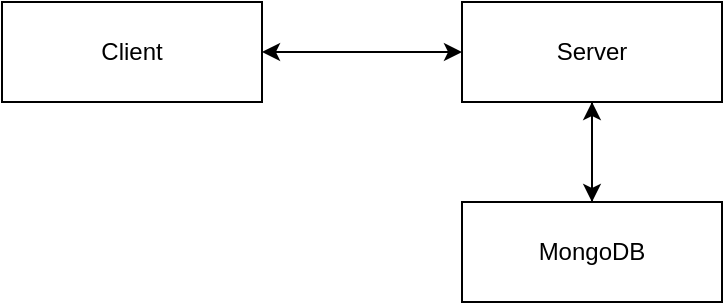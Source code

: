 <mxfile version="21.3.4" type="device" pages="4">
  <diagram name="Highlevel" id="rlwerw1si2VV5XVi5X63">
    <mxGraphModel dx="989" dy="521" grid="1" gridSize="10" guides="1" tooltips="1" connect="1" arrows="1" fold="1" page="1" pageScale="1" pageWidth="827" pageHeight="1169" math="0" shadow="0">
      <root>
        <mxCell id="0" />
        <mxCell id="1" parent="0" />
        <mxCell id="074vVxdQkVnZmOuHKjTR-1" value="Client" style="rounded=0;whiteSpace=wrap;html=1;" parent="1" vertex="1">
          <mxGeometry x="90" y="110" width="130" height="50" as="geometry" />
        </mxCell>
        <mxCell id="pO2bUPJpNvXXwGpGhpJI-1" style="edgeStyle=orthogonalEdgeStyle;rounded=0;orthogonalLoop=1;jettySize=auto;html=1;" edge="1" parent="1" source="074vVxdQkVnZmOuHKjTR-2" target="BjpQfkhKZvlXWQ8DrUU7-1">
          <mxGeometry relative="1" as="geometry" />
        </mxCell>
        <mxCell id="074vVxdQkVnZmOuHKjTR-2" value="Server" style="rounded=0;whiteSpace=wrap;html=1;" parent="1" vertex="1">
          <mxGeometry x="320" y="110" width="130" height="50" as="geometry" />
        </mxCell>
        <mxCell id="074vVxdQkVnZmOuHKjTR-3" value="" style="endArrow=classic;startArrow=classic;html=1;rounded=0;exitX=1;exitY=0.5;exitDx=0;exitDy=0;" parent="1" source="074vVxdQkVnZmOuHKjTR-1" target="074vVxdQkVnZmOuHKjTR-2" edge="1">
          <mxGeometry width="50" height="50" relative="1" as="geometry">
            <mxPoint x="330" y="220" as="sourcePoint" />
            <mxPoint x="380" y="170" as="targetPoint" />
          </mxGeometry>
        </mxCell>
        <mxCell id="BjpQfkhKZvlXWQ8DrUU7-3" style="edgeStyle=orthogonalEdgeStyle;rounded=0;orthogonalLoop=1;jettySize=auto;html=1;entryX=0.5;entryY=1;entryDx=0;entryDy=0;" edge="1" parent="1" source="BjpQfkhKZvlXWQ8DrUU7-1" target="074vVxdQkVnZmOuHKjTR-2">
          <mxGeometry relative="1" as="geometry">
            <mxPoint x="385" y="260" as="targetPoint" />
          </mxGeometry>
        </mxCell>
        <mxCell id="BjpQfkhKZvlXWQ8DrUU7-1" value="MongoDB" style="rounded=0;whiteSpace=wrap;html=1;" vertex="1" parent="1">
          <mxGeometry x="320" y="210" width="130" height="50" as="geometry" />
        </mxCell>
      </root>
    </mxGraphModel>
  </diagram>
  <diagram id="oE6DBsneNnuvryb7yjwS" name="server">
    <mxGraphModel dx="1687" dy="889" grid="1" gridSize="10" guides="1" tooltips="1" connect="1" arrows="1" fold="1" page="1" pageScale="1" pageWidth="827" pageHeight="1169" math="0" shadow="0">
      <root>
        <mxCell id="0" />
        <mxCell id="1" parent="0" />
        <mxCell id="_ER9jhmP9V-C-dmqVoeE-3" style="edgeStyle=orthogonalEdgeStyle;rounded=0;orthogonalLoop=1;jettySize=auto;html=1;entryX=0.5;entryY=0;entryDx=0;entryDy=0;" edge="1" parent="1" source="9FWLQ7Rj-oqQZB-8tQlp-1" target="9FWLQ7Rj-oqQZB-8tQlp-3">
          <mxGeometry relative="1" as="geometry" />
        </mxCell>
        <mxCell id="9FWLQ7Rj-oqQZB-8tQlp-1" value="Request" style="rounded=0;whiteSpace=wrap;html=1;" parent="1" vertex="1">
          <mxGeometry x="40" y="20" width="120" height="50" as="geometry" />
        </mxCell>
        <mxCell id="9FWLQ7Rj-oqQZB-8tQlp-2" style="edgeStyle=orthogonalEdgeStyle;rounded=0;orthogonalLoop=1;jettySize=auto;html=1;exitX=0.5;exitY=1;exitDx=0;exitDy=0;" parent="1" source="9FWLQ7Rj-oqQZB-8tQlp-1" target="9FWLQ7Rj-oqQZB-8tQlp-1" edge="1">
          <mxGeometry relative="1" as="geometry" />
        </mxCell>
        <mxCell id="_ER9jhmP9V-C-dmqVoeE-4" style="edgeStyle=orthogonalEdgeStyle;rounded=0;orthogonalLoop=1;jettySize=auto;html=1;" edge="1" parent="1" source="9FWLQ7Rj-oqQZB-8tQlp-3" target="_ER9jhmP9V-C-dmqVoeE-1">
          <mxGeometry relative="1" as="geometry" />
        </mxCell>
        <mxCell id="9FWLQ7Rj-oqQZB-8tQlp-3" value="Check API key" style="rounded=0;whiteSpace=wrap;html=1;" parent="1" vertex="1">
          <mxGeometry x="40" y="110" width="120" height="50" as="geometry" />
        </mxCell>
        <mxCell id="_ER9jhmP9V-C-dmqVoeE-5" style="edgeStyle=orthogonalEdgeStyle;rounded=0;orthogonalLoop=1;jettySize=auto;html=1;entryX=0.5;entryY=0;entryDx=0;entryDy=0;" edge="1" parent="1" source="_ER9jhmP9V-C-dmqVoeE-1" target="_ER9jhmP9V-C-dmqVoeE-2">
          <mxGeometry relative="1" as="geometry" />
        </mxCell>
        <mxCell id="_ER9jhmP9V-C-dmqVoeE-1" value="Check Permission" style="rounded=0;whiteSpace=wrap;html=1;" vertex="1" parent="1">
          <mxGeometry x="40" y="200" width="120" height="50" as="geometry" />
        </mxCell>
        <mxCell id="_ER9jhmP9V-C-dmqVoeE-7" style="edgeStyle=orthogonalEdgeStyle;rounded=0;orthogonalLoop=1;jettySize=auto;html=1;" edge="1" parent="1" source="_ER9jhmP9V-C-dmqVoeE-2" target="_ER9jhmP9V-C-dmqVoeE-6">
          <mxGeometry relative="1" as="geometry" />
        </mxCell>
        <mxCell id="_ER9jhmP9V-C-dmqVoeE-2" value="Router&lt;br&gt;/v1/api" style="rounded=0;whiteSpace=wrap;html=1;" vertex="1" parent="1">
          <mxGeometry x="40" y="290" width="120" height="50" as="geometry" />
        </mxCell>
        <mxCell id="_ER9jhmP9V-C-dmqVoeE-10" style="edgeStyle=orthogonalEdgeStyle;rounded=0;orthogonalLoop=1;jettySize=auto;html=1;" edge="1" parent="1" source="_ER9jhmP9V-C-dmqVoeE-6" target="_ER9jhmP9V-C-dmqVoeE-8">
          <mxGeometry relative="1" as="geometry" />
        </mxCell>
        <mxCell id="_ER9jhmP9V-C-dmqVoeE-6" value="Specific router&lt;br&gt;" style="rounded=0;whiteSpace=wrap;html=1;" vertex="1" parent="1">
          <mxGeometry x="40" y="370" width="120" height="50" as="geometry" />
        </mxCell>
        <mxCell id="_ER9jhmP9V-C-dmqVoeE-11" style="edgeStyle=orthogonalEdgeStyle;rounded=0;orthogonalLoop=1;jettySize=auto;html=1;" edge="1" parent="1" source="_ER9jhmP9V-C-dmqVoeE-8" target="_ER9jhmP9V-C-dmqVoeE-9">
          <mxGeometry relative="1" as="geometry" />
        </mxCell>
        <mxCell id="_ER9jhmP9V-C-dmqVoeE-16" style="edgeStyle=orthogonalEdgeStyle;rounded=0;orthogonalLoop=1;jettySize=auto;html=1;" edge="1" parent="1" source="_ER9jhmP9V-C-dmqVoeE-8" target="_ER9jhmP9V-C-dmqVoeE-14">
          <mxGeometry relative="1" as="geometry" />
        </mxCell>
        <mxCell id="_ER9jhmP9V-C-dmqVoeE-8" value="Service" style="rounded=0;whiteSpace=wrap;html=1;" vertex="1" parent="1">
          <mxGeometry x="40" y="460" width="120" height="50" as="geometry" />
        </mxCell>
        <mxCell id="_ER9jhmP9V-C-dmqVoeE-13" style="edgeStyle=orthogonalEdgeStyle;rounded=0;orthogonalLoop=1;jettySize=auto;html=1;" edge="1" parent="1" source="_ER9jhmP9V-C-dmqVoeE-9" target="_ER9jhmP9V-C-dmqVoeE-12">
          <mxGeometry relative="1" as="geometry" />
        </mxCell>
        <mxCell id="_ER9jhmP9V-C-dmqVoeE-9" value="Controller" style="rounded=0;whiteSpace=wrap;html=1;" vertex="1" parent="1">
          <mxGeometry x="40" y="550" width="120" height="50" as="geometry" />
        </mxCell>
        <mxCell id="_ER9jhmP9V-C-dmqVoeE-12" value="Response" style="rounded=0;whiteSpace=wrap;html=1;" vertex="1" parent="1">
          <mxGeometry x="40" y="640" width="120" height="50" as="geometry" />
        </mxCell>
        <mxCell id="_ER9jhmP9V-C-dmqVoeE-17" style="edgeStyle=orthogonalEdgeStyle;rounded=0;orthogonalLoop=1;jettySize=auto;html=1;" edge="1" parent="1" source="_ER9jhmP9V-C-dmqVoeE-14" target="_ER9jhmP9V-C-dmqVoeE-15">
          <mxGeometry relative="1" as="geometry" />
        </mxCell>
        <mxCell id="_ER9jhmP9V-C-dmqVoeE-19" style="edgeStyle=orthogonalEdgeStyle;rounded=0;orthogonalLoop=1;jettySize=auto;html=1;entryX=1;entryY=0.5;entryDx=0;entryDy=0;" edge="1" parent="1" source="_ER9jhmP9V-C-dmqVoeE-14" target="_ER9jhmP9V-C-dmqVoeE-8">
          <mxGeometry relative="1" as="geometry" />
        </mxCell>
        <mxCell id="_ER9jhmP9V-C-dmqVoeE-14" value="Model" style="rounded=0;whiteSpace=wrap;html=1;" vertex="1" parent="1">
          <mxGeometry x="210" y="460" width="120" height="50" as="geometry" />
        </mxCell>
        <mxCell id="_ER9jhmP9V-C-dmqVoeE-18" style="edgeStyle=orthogonalEdgeStyle;rounded=0;orthogonalLoop=1;jettySize=auto;html=1;" edge="1" parent="1" source="_ER9jhmP9V-C-dmqVoeE-15" target="_ER9jhmP9V-C-dmqVoeE-14">
          <mxGeometry relative="1" as="geometry" />
        </mxCell>
        <mxCell id="_ER9jhmP9V-C-dmqVoeE-15" value="Database" style="rounded=0;whiteSpace=wrap;html=1;" vertex="1" parent="1">
          <mxGeometry x="210" y="540" width="120" height="50" as="geometry" />
        </mxCell>
        <mxCell id="yZLmaV1s7i_6WQ0ooes3-3" style="edgeStyle=orthogonalEdgeStyle;rounded=0;orthogonalLoop=1;jettySize=auto;html=1;" edge="1" parent="1" source="yZLmaV1s7i_6WQ0ooes3-1" target="yZLmaV1s7i_6WQ0ooes3-2">
          <mxGeometry relative="1" as="geometry" />
        </mxCell>
        <mxCell id="yZLmaV1s7i_6WQ0ooes3-1" value="Router&lt;br&gt;/v1/api" style="rounded=0;whiteSpace=wrap;html=1;" vertex="1" parent="1">
          <mxGeometry x="370" y="20" width="120" height="50" as="geometry" />
        </mxCell>
        <mxCell id="yZLmaV1s7i_6WQ0ooes3-2" value="/shop/signup" style="rounded=0;whiteSpace=wrap;html=1;" vertex="1" parent="1">
          <mxGeometry x="540" y="20" width="120" height="50" as="geometry" />
        </mxCell>
      </root>
    </mxGraphModel>
  </diagram>
  <diagram id="dr7NOn9I9hEX5I1z8Lr9" name="Service">
    <mxGraphModel dx="860" dy="889" grid="1" gridSize="10" guides="1" tooltips="1" connect="1" arrows="1" fold="1" page="1" pageScale="1" pageWidth="827" pageHeight="1169" math="0" shadow="0">
      <root>
        <mxCell id="0" />
        <mxCell id="1" parent="0" />
        <mxCell id="Rp6WelDdR_LXykCztkDV-1" style="edgeStyle=orthogonalEdgeStyle;rounded=0;orthogonalLoop=1;jettySize=auto;html=1;" edge="1" parent="1" source="Rp6WelDdR_LXykCztkDV-2" target="Rp6WelDdR_LXykCztkDV-3">
          <mxGeometry relative="1" as="geometry" />
        </mxCell>
        <mxCell id="yQ1y7mKhcKq-W4ANDy9U-4" style="edgeStyle=orthogonalEdgeStyle;rounded=0;orthogonalLoop=1;jettySize=auto;html=1;entryX=0;entryY=0.5;entryDx=0;entryDy=0;" edge="1" parent="1" source="Rp6WelDdR_LXykCztkDV-2" target="yQ1y7mKhcKq-W4ANDy9U-3">
          <mxGeometry relative="1" as="geometry" />
        </mxCell>
        <mxCell id="Rp6WelDdR_LXykCztkDV-2" value="Access Service" style="rounded=0;whiteSpace=wrap;html=1;" vertex="1" parent="1">
          <mxGeometry x="827" y="70" width="120" height="50" as="geometry" />
        </mxCell>
        <mxCell id="Rp6WelDdR_LXykCztkDV-3" value="Sign up&lt;br&gt;/shop/signup" style="rounded=0;whiteSpace=wrap;html=1;" vertex="1" parent="1">
          <mxGeometry x="990" y="70" width="120" height="50" as="geometry" />
        </mxCell>
        <mxCell id="Rp6WelDdR_LXykCztkDV-4" style="edgeStyle=orthogonalEdgeStyle;rounded=0;orthogonalLoop=1;jettySize=auto;html=1;" edge="1" parent="1" source="Rp6WelDdR_LXykCztkDV-6" target="Rp6WelDdR_LXykCztkDV-9">
          <mxGeometry relative="1" as="geometry" />
        </mxCell>
        <mxCell id="Rp6WelDdR_LXykCztkDV-5" style="edgeStyle=orthogonalEdgeStyle;rounded=0;orthogonalLoop=1;jettySize=auto;html=1;" edge="1" parent="1" source="Rp6WelDdR_LXykCztkDV-6" target="Rp6WelDdR_LXykCztkDV-11">
          <mxGeometry relative="1" as="geometry" />
        </mxCell>
        <mxCell id="Rp6WelDdR_LXykCztkDV-6" value="Is email exist?" style="rhombus;whiteSpace=wrap;html=1;" vertex="1" parent="1">
          <mxGeometry x="2000" y="230" width="100" height="90" as="geometry" />
        </mxCell>
        <mxCell id="Rp6WelDdR_LXykCztkDV-7" style="edgeStyle=orthogonalEdgeStyle;rounded=0;orthogonalLoop=1;jettySize=auto;html=1;" edge="1" parent="1" source="Rp6WelDdR_LXykCztkDV-8" target="Rp6WelDdR_LXykCztkDV-6">
          <mxGeometry relative="1" as="geometry" />
        </mxCell>
        <mxCell id="Rp6WelDdR_LXykCztkDV-8" value="DB Search" style="rounded=0;whiteSpace=wrap;html=1;" vertex="1" parent="1">
          <mxGeometry x="1990" y="160" width="120" height="50" as="geometry" />
        </mxCell>
        <mxCell id="Rp6WelDdR_LXykCztkDV-9" value="Already register" style="rounded=0;whiteSpace=wrap;html=1;" vertex="1" parent="1">
          <mxGeometry x="2150" y="250" width="120" height="50" as="geometry" />
        </mxCell>
        <mxCell id="Rp6WelDdR_LXykCztkDV-10" style="edgeStyle=orthogonalEdgeStyle;rounded=0;orthogonalLoop=1;jettySize=auto;html=1;entryX=0.5;entryY=0;entryDx=0;entryDy=0;" edge="1" parent="1" source="Rp6WelDdR_LXykCztkDV-11" target="Rp6WelDdR_LXykCztkDV-16">
          <mxGeometry relative="1" as="geometry" />
        </mxCell>
        <mxCell id="Rp6WelDdR_LXykCztkDV-11" value="Hash Password" style="rounded=0;whiteSpace=wrap;html=1;" vertex="1" parent="1">
          <mxGeometry x="1990" y="350" width="120" height="50" as="geometry" />
        </mxCell>
        <mxCell id="Rp6WelDdR_LXykCztkDV-12" value="Yes" style="text;html=1;strokeColor=none;fillColor=none;align=center;verticalAlign=middle;whiteSpace=wrap;rounded=0;" vertex="1" parent="1">
          <mxGeometry x="2090" y="250" width="60" height="30" as="geometry" />
        </mxCell>
        <mxCell id="Rp6WelDdR_LXykCztkDV-13" value="No" style="text;html=1;strokeColor=none;fillColor=none;align=center;verticalAlign=middle;whiteSpace=wrap;rounded=0;" vertex="1" parent="1">
          <mxGeometry x="2040" y="320" width="60" height="30" as="geometry" />
        </mxCell>
        <mxCell id="Rp6WelDdR_LXykCztkDV-14" style="edgeStyle=orthogonalEdgeStyle;rounded=0;orthogonalLoop=1;jettySize=auto;html=1;" edge="1" parent="1" source="Rp6WelDdR_LXykCztkDV-16" target="Rp6WelDdR_LXykCztkDV-17">
          <mxGeometry relative="1" as="geometry" />
        </mxCell>
        <mxCell id="Rp6WelDdR_LXykCztkDV-15" style="edgeStyle=orthogonalEdgeStyle;rounded=0;orthogonalLoop=1;jettySize=auto;html=1;" edge="1" parent="1" source="Rp6WelDdR_LXykCztkDV-16" target="Rp6WelDdR_LXykCztkDV-21">
          <mxGeometry relative="1" as="geometry" />
        </mxCell>
        <mxCell id="Rp6WelDdR_LXykCztkDV-16" value="Create shop in DB&amp;nbsp; success" style="rhombus;whiteSpace=wrap;html=1;" vertex="1" parent="1">
          <mxGeometry x="2000" y="430" width="100" height="90" as="geometry" />
        </mxCell>
        <mxCell id="Rp6WelDdR_LXykCztkDV-17" value="return 201 without metadata" style="rounded=0;whiteSpace=wrap;html=1;" vertex="1" parent="1">
          <mxGeometry x="2150" y="450" width="120" height="50" as="geometry" />
        </mxCell>
        <mxCell id="Rp6WelDdR_LXykCztkDV-18" value="Yes" style="text;html=1;strokeColor=none;fillColor=none;align=center;verticalAlign=middle;whiteSpace=wrap;rounded=0;" vertex="1" parent="1">
          <mxGeometry x="2040" y="520" width="60" height="30" as="geometry" />
        </mxCell>
        <mxCell id="Rp6WelDdR_LXykCztkDV-19" style="edgeStyle=orthogonalEdgeStyle;rounded=0;orthogonalLoop=1;jettySize=auto;html=1;" edge="1" parent="1" source="Rp6WelDdR_LXykCztkDV-21" target="Rp6WelDdR_LXykCztkDV-25">
          <mxGeometry relative="1" as="geometry" />
        </mxCell>
        <mxCell id="Rp6WelDdR_LXykCztkDV-20" style="edgeStyle=orthogonalEdgeStyle;rounded=0;orthogonalLoop=1;jettySize=auto;html=1;entryX=0.5;entryY=0;entryDx=0;entryDy=0;" edge="1" parent="1" source="Rp6WelDdR_LXykCztkDV-21" target="Rp6WelDdR_LXykCztkDV-30">
          <mxGeometry relative="1" as="geometry" />
        </mxCell>
        <mxCell id="Rp6WelDdR_LXykCztkDV-21" value="Create pair keys&lt;br&gt;public/private key" style="rounded=0;whiteSpace=wrap;html=1;" vertex="1" parent="1">
          <mxGeometry x="1990" y="550" width="120" height="50" as="geometry" />
        </mxCell>
        <mxCell id="Rp6WelDdR_LXykCztkDV-22" value="No" style="text;html=1;strokeColor=none;fillColor=none;align=center;verticalAlign=middle;whiteSpace=wrap;rounded=0;" vertex="1" parent="1">
          <mxGeometry x="2090" y="450" width="60" height="30" as="geometry" />
        </mxCell>
        <mxCell id="Rp6WelDdR_LXykCztkDV-23" style="edgeStyle=orthogonalEdgeStyle;rounded=0;orthogonalLoop=1;jettySize=auto;html=1;" edge="1" parent="1" source="Rp6WelDdR_LXykCztkDV-25" target="Rp6WelDdR_LXykCztkDV-21">
          <mxGeometry relative="1" as="geometry" />
        </mxCell>
        <mxCell id="Rp6WelDdR_LXykCztkDV-24" style="edgeStyle=orthogonalEdgeStyle;rounded=0;orthogonalLoop=1;jettySize=auto;html=1;" edge="1" parent="1" source="Rp6WelDdR_LXykCztkDV-25" target="Rp6WelDdR_LXykCztkDV-27">
          <mxGeometry relative="1" as="geometry" />
        </mxCell>
        <mxCell id="Rp6WelDdR_LXykCztkDV-25" value="keyToken Service" style="rounded=0;whiteSpace=wrap;html=1;" vertex="1" parent="1">
          <mxGeometry x="2150" y="550" width="120" height="50" as="geometry" />
        </mxCell>
        <mxCell id="Rp6WelDdR_LXykCztkDV-26" style="edgeStyle=orthogonalEdgeStyle;rounded=0;orthogonalLoop=1;jettySize=auto;html=1;entryX=1;entryY=0.5;entryDx=0;entryDy=0;" edge="1" parent="1" source="Rp6WelDdR_LXykCztkDV-27" target="Rp6WelDdR_LXykCztkDV-25">
          <mxGeometry relative="1" as="geometry" />
        </mxCell>
        <mxCell id="Rp6WelDdR_LXykCztkDV-27" value="Save in DB" style="rounded=0;whiteSpace=wrap;html=1;" vertex="1" parent="1">
          <mxGeometry x="2310" y="550" width="120" height="50" as="geometry" />
        </mxCell>
        <mxCell id="Rp6WelDdR_LXykCztkDV-28" style="edgeStyle=orthogonalEdgeStyle;rounded=0;orthogonalLoop=1;jettySize=auto;html=1;entryX=0;entryY=0.5;entryDx=0;entryDy=0;" edge="1" parent="1" source="Rp6WelDdR_LXykCztkDV-30" target="Rp6WelDdR_LXykCztkDV-31">
          <mxGeometry relative="1" as="geometry" />
        </mxCell>
        <mxCell id="Rp6WelDdR_LXykCztkDV-29" style="edgeStyle=orthogonalEdgeStyle;rounded=0;orthogonalLoop=1;jettySize=auto;html=1;entryX=0.5;entryY=0;entryDx=0;entryDy=0;" edge="1" parent="1" source="Rp6WelDdR_LXykCztkDV-30" target="Rp6WelDdR_LXykCztkDV-35">
          <mxGeometry relative="1" as="geometry" />
        </mxCell>
        <mxCell id="Rp6WelDdR_LXykCztkDV-30" value="Create par keys&lt;br&gt;in DB&amp;nbsp; success" style="rhombus;whiteSpace=wrap;html=1;" vertex="1" parent="1">
          <mxGeometry x="1992.5" y="640" width="115" height="95" as="geometry" />
        </mxCell>
        <mxCell id="Rp6WelDdR_LXykCztkDV-31" value="return 201 and keys error!!!" style="rounded=0;whiteSpace=wrap;html=1;" vertex="1" parent="1">
          <mxGeometry x="2150" y="662.5" width="120" height="50" as="geometry" />
        </mxCell>
        <mxCell id="Rp6WelDdR_LXykCztkDV-32" value="No" style="text;html=1;strokeColor=none;fillColor=none;align=center;verticalAlign=middle;whiteSpace=wrap;rounded=0;" vertex="1" parent="1">
          <mxGeometry x="2100" y="660" width="60" height="30" as="geometry" />
        </mxCell>
        <mxCell id="Rp6WelDdR_LXykCztkDV-33" style="edgeStyle=orthogonalEdgeStyle;rounded=0;orthogonalLoop=1;jettySize=auto;html=1;" edge="1" parent="1" source="Rp6WelDdR_LXykCztkDV-35" target="Rp6WelDdR_LXykCztkDV-38">
          <mxGeometry relative="1" as="geometry" />
        </mxCell>
        <mxCell id="Rp6WelDdR_LXykCztkDV-34" style="edgeStyle=orthogonalEdgeStyle;rounded=0;orthogonalLoop=1;jettySize=auto;html=1;entryX=0.5;entryY=0;entryDx=0;entryDy=0;" edge="1" parent="1" source="Rp6WelDdR_LXykCztkDV-35" target="Rp6WelDdR_LXykCztkDV-39">
          <mxGeometry relative="1" as="geometry">
            <mxPoint x="2047.5" y="860" as="targetPoint" />
          </mxGeometry>
        </mxCell>
        <mxCell id="Rp6WelDdR_LXykCztkDV-35" value="Create access/ refresh token" style="rounded=0;whiteSpace=wrap;html=1;" vertex="1" parent="1">
          <mxGeometry x="1990" y="770" width="120" height="50" as="geometry" />
        </mxCell>
        <mxCell id="Rp6WelDdR_LXykCztkDV-36" value="Yes" style="text;html=1;strokeColor=none;fillColor=none;align=center;verticalAlign=middle;whiteSpace=wrap;rounded=0;" vertex="1" parent="1">
          <mxGeometry x="2040" y="735" width="60" height="30" as="geometry" />
        </mxCell>
        <mxCell id="Rp6WelDdR_LXykCztkDV-37" style="edgeStyle=orthogonalEdgeStyle;rounded=0;orthogonalLoop=1;jettySize=auto;html=1;entryX=1;entryY=0.5;entryDx=0;entryDy=0;" edge="1" parent="1" source="Rp6WelDdR_LXykCztkDV-38" target="Rp6WelDdR_LXykCztkDV-35">
          <mxGeometry relative="1" as="geometry" />
        </mxCell>
        <mxCell id="Rp6WelDdR_LXykCztkDV-38" value="createTokenPair function" style="rounded=0;whiteSpace=wrap;html=1;" vertex="1" parent="1">
          <mxGeometry x="2160" y="770" width="120" height="50" as="geometry" />
        </mxCell>
        <mxCell id="Rp6WelDdR_LXykCztkDV-39" value="return&amp;nbsp;&lt;br&gt;{data, token}" style="rounded=0;whiteSpace=wrap;html=1;" vertex="1" parent="1">
          <mxGeometry x="1990" y="860" width="120" height="50" as="geometry" />
        </mxCell>
        <mxCell id="Rp6WelDdR_LXykCztkDV-40" value="" style="endArrow=none;dashed=1;html=1;dashPattern=1 3;strokeWidth=2;rounded=0;" edge="1" parent="1">
          <mxGeometry width="50" height="50" relative="1" as="geometry">
            <mxPoint x="1950" y="945" as="sourcePoint" />
            <mxPoint x="1950" y="150" as="targetPoint" />
          </mxGeometry>
        </mxCell>
        <mxCell id="Rp6WelDdR_LXykCztkDV-41" value="" style="endArrow=none;dashed=1;html=1;dashPattern=1 3;strokeWidth=2;rounded=0;" edge="1" parent="1">
          <mxGeometry width="50" height="50" relative="1" as="geometry">
            <mxPoint x="2460" y="945" as="sourcePoint" />
            <mxPoint x="2460" y="150" as="targetPoint" />
          </mxGeometry>
        </mxCell>
        <mxCell id="Rp6WelDdR_LXykCztkDV-42" value="" style="endArrow=none;dashed=1;html=1;dashPattern=1 3;strokeWidth=2;rounded=0;" edge="1" parent="1">
          <mxGeometry width="50" height="50" relative="1" as="geometry">
            <mxPoint x="1950" y="150" as="sourcePoint" />
            <mxPoint x="2460" y="150" as="targetPoint" />
          </mxGeometry>
        </mxCell>
        <mxCell id="Rp6WelDdR_LXykCztkDV-43" value="" style="endArrow=none;dashed=1;html=1;dashPattern=1 3;strokeWidth=2;rounded=0;" edge="1" parent="1">
          <mxGeometry width="50" height="50" relative="1" as="geometry">
            <mxPoint x="1955" y="950" as="sourcePoint" />
            <mxPoint x="2465" y="950" as="targetPoint" />
          </mxGeometry>
        </mxCell>
        <mxCell id="Rp6WelDdR_LXykCztkDV-44" value="&lt;font style=&quot;font-size: 15px;&quot;&gt;&lt;b&gt;Sign up Flow&lt;/b&gt;&lt;/font&gt;" style="text;html=1;strokeColor=none;fillColor=none;align=center;verticalAlign=middle;whiteSpace=wrap;rounded=0;" vertex="1" parent="1">
          <mxGeometry x="2320" y="150" width="140" height="30" as="geometry" />
        </mxCell>
        <mxCell id="yQ1y7mKhcKq-W4ANDy9U-3" value="API Keys service" style="rounded=0;whiteSpace=wrap;html=1;" vertex="1" parent="1">
          <mxGeometry x="990" width="120" height="50" as="geometry" />
        </mxCell>
        <mxCell id="yQ1y7mKhcKq-W4ANDy9U-46" style="edgeStyle=orthogonalEdgeStyle;rounded=0;orthogonalLoop=1;jettySize=auto;html=1;" edge="1" parent="1" source="yQ1y7mKhcKq-W4ANDy9U-48" target="yQ1y7mKhcKq-W4ANDy9U-51">
          <mxGeometry relative="1" as="geometry" />
        </mxCell>
        <mxCell id="yQ1y7mKhcKq-W4ANDy9U-47" style="edgeStyle=orthogonalEdgeStyle;rounded=0;orthogonalLoop=1;jettySize=auto;html=1;" edge="1" parent="1" source="yQ1y7mKhcKq-W4ANDy9U-48" target="yQ1y7mKhcKq-W4ANDy9U-53">
          <mxGeometry relative="1" as="geometry" />
        </mxCell>
        <mxCell id="yQ1y7mKhcKq-W4ANDy9U-48" value="API_KEY&amp;nbsp;exist?" style="rhombus;whiteSpace=wrap;html=1;" vertex="1" parent="1">
          <mxGeometry x="890" y="230" width="100" height="90" as="geometry" />
        </mxCell>
        <mxCell id="yQ1y7mKhcKq-W4ANDy9U-49" style="edgeStyle=orthogonalEdgeStyle;rounded=0;orthogonalLoop=1;jettySize=auto;html=1;" edge="1" parent="1" source="yQ1y7mKhcKq-W4ANDy9U-50" target="yQ1y7mKhcKq-W4ANDy9U-48">
          <mxGeometry relative="1" as="geometry" />
        </mxCell>
        <mxCell id="yQ1y7mKhcKq-W4ANDy9U-50" value="Get key from Header&lt;br&gt;&quot;API_KEY&lt;span style=&quot;background-color: initial;&quot;&gt;&quot;&lt;/span&gt;" style="rounded=0;whiteSpace=wrap;html=1;" vertex="1" parent="1">
          <mxGeometry x="880" y="160" width="120" height="50" as="geometry" />
        </mxCell>
        <mxCell id="yQ1y7mKhcKq-W4ANDy9U-51" value="return Forbidden Error" style="rounded=0;whiteSpace=wrap;html=1;" vertex="1" parent="1">
          <mxGeometry x="1030" y="250" width="120" height="50" as="geometry" />
        </mxCell>
        <mxCell id="yQ1y7mKhcKq-W4ANDy9U-52" style="edgeStyle=orthogonalEdgeStyle;rounded=0;orthogonalLoop=1;jettySize=auto;html=1;entryX=0.5;entryY=0;entryDx=0;entryDy=0;" edge="1" parent="1" source="yQ1y7mKhcKq-W4ANDy9U-53" target="yQ1y7mKhcKq-W4ANDy9U-58">
          <mxGeometry relative="1" as="geometry" />
        </mxCell>
        <mxCell id="yQ1y7mKhcKq-W4ANDy9U-88" style="edgeStyle=orthogonalEdgeStyle;rounded=0;orthogonalLoop=1;jettySize=auto;html=1;entryX=0;entryY=0.5;entryDx=0;entryDy=0;" edge="1" parent="1" source="yQ1y7mKhcKq-W4ANDy9U-53" target="yQ1y7mKhcKq-W4ANDy9U-87">
          <mxGeometry relative="1" as="geometry" />
        </mxCell>
        <mxCell id="yQ1y7mKhcKq-W4ANDy9U-53" value="Check objectKey" style="rounded=0;whiteSpace=wrap;html=1;" vertex="1" parent="1">
          <mxGeometry x="880" y="350" width="120" height="50" as="geometry" />
        </mxCell>
        <mxCell id="yQ1y7mKhcKq-W4ANDy9U-54" value="Yes" style="text;html=1;strokeColor=none;fillColor=none;align=center;verticalAlign=middle;whiteSpace=wrap;rounded=0;" vertex="1" parent="1">
          <mxGeometry x="935" y="320" width="60" height="30" as="geometry" />
        </mxCell>
        <mxCell id="yQ1y7mKhcKq-W4ANDy9U-55" value="No" style="text;html=1;strokeColor=none;fillColor=none;align=center;verticalAlign=middle;whiteSpace=wrap;rounded=0;" vertex="1" parent="1">
          <mxGeometry x="980" y="250" width="60" height="30" as="geometry" />
        </mxCell>
        <mxCell id="yQ1y7mKhcKq-W4ANDy9U-56" style="edgeStyle=orthogonalEdgeStyle;rounded=0;orthogonalLoop=1;jettySize=auto;html=1;" edge="1" parent="1" source="yQ1y7mKhcKq-W4ANDy9U-58" target="yQ1y7mKhcKq-W4ANDy9U-59">
          <mxGeometry relative="1" as="geometry" />
        </mxCell>
        <mxCell id="yQ1y7mKhcKq-W4ANDy9U-57" style="edgeStyle=orthogonalEdgeStyle;rounded=0;orthogonalLoop=1;jettySize=auto;html=1;" edge="1" parent="1" source="yQ1y7mKhcKq-W4ANDy9U-58" target="yQ1y7mKhcKq-W4ANDy9U-63">
          <mxGeometry relative="1" as="geometry" />
        </mxCell>
        <mxCell id="yQ1y7mKhcKq-W4ANDy9U-58" value="objectKey exist?" style="rhombus;whiteSpace=wrap;html=1;" vertex="1" parent="1">
          <mxGeometry x="890" y="430" width="100" height="90" as="geometry" />
        </mxCell>
        <mxCell id="yQ1y7mKhcKq-W4ANDy9U-59" value="return Forbidden Error" style="rounded=0;whiteSpace=wrap;html=1;" vertex="1" parent="1">
          <mxGeometry x="1040" y="450" width="120" height="50" as="geometry" />
        </mxCell>
        <mxCell id="yQ1y7mKhcKq-W4ANDy9U-60" value="Yes" style="text;html=1;strokeColor=none;fillColor=none;align=center;verticalAlign=middle;whiteSpace=wrap;rounded=0;" vertex="1" parent="1">
          <mxGeometry x="930" y="520" width="60" height="30" as="geometry" />
        </mxCell>
        <mxCell id="yQ1y7mKhcKq-W4ANDy9U-62" style="edgeStyle=orthogonalEdgeStyle;rounded=0;orthogonalLoop=1;jettySize=auto;html=1;entryX=0.5;entryY=0;entryDx=0;entryDy=0;" edge="1" parent="1" source="yQ1y7mKhcKq-W4ANDy9U-63" target="yQ1y7mKhcKq-W4ANDy9U-73">
          <mxGeometry relative="1" as="geometry">
            <mxPoint x="940" y="640" as="targetPoint" />
          </mxGeometry>
        </mxCell>
        <mxCell id="yQ1y7mKhcKq-W4ANDy9U-63" value="assign&lt;br&gt;req.objKey = obtKey" style="rounded=0;whiteSpace=wrap;html=1;" vertex="1" parent="1">
          <mxGeometry x="880" y="550" width="120" height="50" as="geometry" />
        </mxCell>
        <mxCell id="yQ1y7mKhcKq-W4ANDy9U-64" value="No" style="text;html=1;strokeColor=none;fillColor=none;align=center;verticalAlign=middle;whiteSpace=wrap;rounded=0;" vertex="1" parent="1">
          <mxGeometry x="980" y="450" width="60" height="30" as="geometry" />
        </mxCell>
        <mxCell id="yQ1y7mKhcKq-W4ANDy9U-73" value="return next()" style="rounded=0;whiteSpace=wrap;html=1;" vertex="1" parent="1">
          <mxGeometry x="880" y="640" width="120" height="50" as="geometry" />
        </mxCell>
        <mxCell id="yQ1y7mKhcKq-W4ANDy9U-82" value="" style="endArrow=none;dashed=1;html=1;dashPattern=1 3;strokeWidth=2;rounded=0;" edge="1" parent="1">
          <mxGeometry width="50" height="50" relative="1" as="geometry">
            <mxPoint x="840" y="945" as="sourcePoint" />
            <mxPoint x="840" y="150" as="targetPoint" />
          </mxGeometry>
        </mxCell>
        <mxCell id="yQ1y7mKhcKq-W4ANDy9U-83" value="" style="endArrow=none;dashed=1;html=1;dashPattern=1 3;strokeWidth=2;rounded=0;" edge="1" parent="1">
          <mxGeometry width="50" height="50" relative="1" as="geometry">
            <mxPoint x="1350" y="945" as="sourcePoint" />
            <mxPoint x="1350" y="150" as="targetPoint" />
          </mxGeometry>
        </mxCell>
        <mxCell id="yQ1y7mKhcKq-W4ANDy9U-84" value="" style="endArrow=none;dashed=1;html=1;dashPattern=1 3;strokeWidth=2;rounded=0;" edge="1" parent="1">
          <mxGeometry width="50" height="50" relative="1" as="geometry">
            <mxPoint x="840" y="150" as="sourcePoint" />
            <mxPoint x="1350" y="150" as="targetPoint" />
          </mxGeometry>
        </mxCell>
        <mxCell id="yQ1y7mKhcKq-W4ANDy9U-85" value="" style="endArrow=none;dashed=1;html=1;dashPattern=1 3;strokeWidth=2;rounded=0;" edge="1" parent="1">
          <mxGeometry width="50" height="50" relative="1" as="geometry">
            <mxPoint x="845" y="950" as="sourcePoint" />
            <mxPoint x="1355" y="950" as="targetPoint" />
          </mxGeometry>
        </mxCell>
        <mxCell id="yQ1y7mKhcKq-W4ANDy9U-86" value="&lt;font style=&quot;font-size: 15px;&quot;&gt;&lt;b&gt;API Key Flow&lt;/b&gt;&lt;/font&gt;" style="text;html=1;strokeColor=none;fillColor=none;align=center;verticalAlign=middle;whiteSpace=wrap;rounded=0;" vertex="1" parent="1">
          <mxGeometry x="1210" y="150" width="130" height="30" as="geometry" />
        </mxCell>
        <mxCell id="yQ1y7mKhcKq-W4ANDy9U-89" style="edgeStyle=orthogonalEdgeStyle;rounded=0;orthogonalLoop=1;jettySize=auto;html=1;" edge="1" parent="1" source="yQ1y7mKhcKq-W4ANDy9U-87" target="yQ1y7mKhcKq-W4ANDy9U-53">
          <mxGeometry relative="1" as="geometry" />
        </mxCell>
        <mxCell id="yQ1y7mKhcKq-W4ANDy9U-87" value="Key Model&lt;br&gt;DB" style="rounded=0;whiteSpace=wrap;html=1;" vertex="1" parent="1">
          <mxGeometry x="1040" y="350" width="120" height="50" as="geometry" />
        </mxCell>
        <mxCell id="yQ1y7mKhcKq-W4ANDy9U-119" style="edgeStyle=orthogonalEdgeStyle;rounded=0;orthogonalLoop=1;jettySize=auto;html=1;" edge="1" parent="1" source="yQ1y7mKhcKq-W4ANDy9U-121" target="yQ1y7mKhcKq-W4ANDy9U-124">
          <mxGeometry relative="1" as="geometry" />
        </mxCell>
        <mxCell id="yQ1y7mKhcKq-W4ANDy9U-120" style="edgeStyle=orthogonalEdgeStyle;rounded=0;orthogonalLoop=1;jettySize=auto;html=1;entryX=0.5;entryY=0;entryDx=0;entryDy=0;" edge="1" parent="1" source="yQ1y7mKhcKq-W4ANDy9U-121" target="yQ1y7mKhcKq-W4ANDy9U-137">
          <mxGeometry relative="1" as="geometry">
            <mxPoint x="1490" y="360" as="targetPoint" />
          </mxGeometry>
        </mxCell>
        <mxCell id="yQ1y7mKhcKq-W4ANDy9U-121" value="permissions is&amp;nbsp;&lt;br&gt;included in&amp;nbsp;&lt;br&gt;objKey" style="rhombus;whiteSpace=wrap;html=1;" vertex="1" parent="1">
          <mxGeometry x="1435" y="235" width="110" height="100" as="geometry" />
        </mxCell>
        <mxCell id="yQ1y7mKhcKq-W4ANDy9U-122" style="edgeStyle=orthogonalEdgeStyle;rounded=0;orthogonalLoop=1;jettySize=auto;html=1;" edge="1" parent="1" source="yQ1y7mKhcKq-W4ANDy9U-123" target="yQ1y7mKhcKq-W4ANDy9U-121">
          <mxGeometry relative="1" as="geometry" />
        </mxCell>
        <mxCell id="yQ1y7mKhcKq-W4ANDy9U-123" value="Set permission" style="rounded=0;whiteSpace=wrap;html=1;" vertex="1" parent="1">
          <mxGeometry x="1430" y="160" width="120" height="50" as="geometry" />
        </mxCell>
        <mxCell id="yQ1y7mKhcKq-W4ANDy9U-124" value="return &quot;Permission Denied!!&quot;" style="rounded=0;whiteSpace=wrap;html=1;" vertex="1" parent="1">
          <mxGeometry x="1590" y="260" width="120" height="50" as="geometry" />
        </mxCell>
        <mxCell id="yQ1y7mKhcKq-W4ANDy9U-125" value="Yes" style="text;html=1;strokeColor=none;fillColor=none;align=center;verticalAlign=middle;whiteSpace=wrap;rounded=0;" vertex="1" parent="1">
          <mxGeometry x="1485" y="320" width="60" height="30" as="geometry" />
        </mxCell>
        <mxCell id="yQ1y7mKhcKq-W4ANDy9U-126" value="No" style="text;html=1;strokeColor=none;fillColor=none;align=center;verticalAlign=middle;whiteSpace=wrap;rounded=0;" vertex="1" parent="1">
          <mxGeometry x="1530" y="250" width="60" height="30" as="geometry" />
        </mxCell>
        <mxCell id="yQ1y7mKhcKq-W4ANDy9U-127" value="return &quot;Permission Denied!!&quot;" style="rounded=0;whiteSpace=wrap;html=1;" vertex="1" parent="1">
          <mxGeometry x="1590" y="405" width="120" height="50" as="geometry" />
        </mxCell>
        <mxCell id="yQ1y7mKhcKq-W4ANDy9U-128" style="edgeStyle=orthogonalEdgeStyle;rounded=0;orthogonalLoop=1;jettySize=auto;html=1;entryX=0.5;entryY=0;entryDx=0;entryDy=0;exitX=0.5;exitY=1;exitDx=0;exitDy=0;" edge="1" parent="1" source="yQ1y7mKhcKq-W4ANDy9U-137" target="yQ1y7mKhcKq-W4ANDy9U-130">
          <mxGeometry relative="1" as="geometry">
            <mxPoint x="1490" y="640" as="targetPoint" />
            <mxPoint x="1490" y="600" as="sourcePoint" />
          </mxGeometry>
        </mxCell>
        <mxCell id="yQ1y7mKhcKq-W4ANDy9U-129" value="No" style="text;html=1;strokeColor=none;fillColor=none;align=center;verticalAlign=middle;whiteSpace=wrap;rounded=0;" vertex="1" parent="1">
          <mxGeometry x="1540" y="400" width="60" height="30" as="geometry" />
        </mxCell>
        <mxCell id="yQ1y7mKhcKq-W4ANDy9U-130" value="return next()" style="rounded=0;whiteSpace=wrap;html=1;" vertex="1" parent="1">
          <mxGeometry x="1430" y="520" width="120" height="50" as="geometry" />
        </mxCell>
        <mxCell id="yQ1y7mKhcKq-W4ANDy9U-131" value="" style="endArrow=none;dashed=1;html=1;dashPattern=1 3;strokeWidth=2;rounded=0;" edge="1" parent="1">
          <mxGeometry width="50" height="50" relative="1" as="geometry">
            <mxPoint x="1390" y="945" as="sourcePoint" />
            <mxPoint x="1390" y="150" as="targetPoint" />
          </mxGeometry>
        </mxCell>
        <mxCell id="yQ1y7mKhcKq-W4ANDy9U-132" value="" style="endArrow=none;dashed=1;html=1;dashPattern=1 3;strokeWidth=2;rounded=0;" edge="1" parent="1">
          <mxGeometry width="50" height="50" relative="1" as="geometry">
            <mxPoint x="1900" y="945" as="sourcePoint" />
            <mxPoint x="1900" y="150" as="targetPoint" />
          </mxGeometry>
        </mxCell>
        <mxCell id="yQ1y7mKhcKq-W4ANDy9U-133" value="" style="endArrow=none;dashed=1;html=1;dashPattern=1 3;strokeWidth=2;rounded=0;" edge="1" parent="1">
          <mxGeometry width="50" height="50" relative="1" as="geometry">
            <mxPoint x="1390" y="150" as="sourcePoint" />
            <mxPoint x="1900" y="150" as="targetPoint" />
          </mxGeometry>
        </mxCell>
        <mxCell id="yQ1y7mKhcKq-W4ANDy9U-134" value="" style="endArrow=none;dashed=1;html=1;dashPattern=1 3;strokeWidth=2;rounded=0;" edge="1" parent="1">
          <mxGeometry width="50" height="50" relative="1" as="geometry">
            <mxPoint x="1395" y="950" as="sourcePoint" />
            <mxPoint x="1905" y="950" as="targetPoint" />
          </mxGeometry>
        </mxCell>
        <mxCell id="yQ1y7mKhcKq-W4ANDy9U-135" value="&lt;font style=&quot;font-size: 15px;&quot;&gt;&lt;b&gt;permisions Flow&lt;/b&gt;&lt;/font&gt;" style="text;html=1;strokeColor=none;fillColor=none;align=center;verticalAlign=middle;whiteSpace=wrap;rounded=0;" vertex="1" parent="1">
          <mxGeometry x="1750" y="150" width="140" height="30" as="geometry" />
        </mxCell>
        <mxCell id="yQ1y7mKhcKq-W4ANDy9U-136" style="edgeStyle=orthogonalEdgeStyle;rounded=0;orthogonalLoop=1;jettySize=auto;html=1;" edge="1" parent="1" source="yQ1y7mKhcKq-W4ANDy9U-137" target="yQ1y7mKhcKq-W4ANDy9U-127">
          <mxGeometry relative="1" as="geometry" />
        </mxCell>
        <mxCell id="yQ1y7mKhcKq-W4ANDy9U-137" value="set-permission is&lt;br&gt;in account permissions" style="rhombus;whiteSpace=wrap;html=1;" vertex="1" parent="1">
          <mxGeometry x="1417.5" y="370" width="145" height="120" as="geometry" />
        </mxCell>
      </root>
    </mxGraphModel>
  </diagram>
  <diagram id="m-0nsYyTe_izuBY532l9" name="Models">
    <mxGraphModel dx="989" dy="521" grid="1" gridSize="10" guides="1" tooltips="1" connect="1" arrows="1" fold="1" page="1" pageScale="1" pageWidth="827" pageHeight="1169" math="0" shadow="0">
      <root>
        <mxCell id="0" />
        <mxCell id="1" parent="0" />
        <mxCell id="CQ-uS1shebG8MOPe_b7Q-12" value="shopSchema" style="shape=table;startSize=30;container=1;collapsible=0;childLayout=tableLayout;fixedRows=1;rowLines=0;fontStyle=0;strokeColor=default;fontSize=16;" vertex="1" parent="1">
          <mxGeometry x="250" y="40" width="180" height="240" as="geometry" />
        </mxCell>
        <mxCell id="CQ-uS1shebG8MOPe_b7Q-13" value="" style="shape=tableRow;horizontal=0;startSize=0;swimlaneHead=0;swimlaneBody=0;top=0;left=0;bottom=0;right=0;collapsible=0;dropTarget=0;fillColor=none;points=[[0,0.5],[1,0.5]];portConstraint=eastwest;strokeColor=inherit;fontSize=16;" vertex="1" parent="CQ-uS1shebG8MOPe_b7Q-12">
          <mxGeometry y="30" width="180" height="30" as="geometry" />
        </mxCell>
        <mxCell id="CQ-uS1shebG8MOPe_b7Q-14" value="1" style="shape=partialRectangle;html=1;whiteSpace=wrap;connectable=0;fillColor=none;top=0;left=0;bottom=0;right=0;overflow=hidden;pointerEvents=1;strokeColor=inherit;fontSize=16;" vertex="1" parent="CQ-uS1shebG8MOPe_b7Q-13">
          <mxGeometry width="40" height="30" as="geometry">
            <mxRectangle width="40" height="30" as="alternateBounds" />
          </mxGeometry>
        </mxCell>
        <mxCell id="CQ-uS1shebG8MOPe_b7Q-15" value="id" style="shape=partialRectangle;html=1;whiteSpace=wrap;connectable=0;fillColor=none;top=0;left=0;bottom=0;right=0;align=left;spacingLeft=6;overflow=hidden;strokeColor=inherit;fontSize=16;" vertex="1" parent="CQ-uS1shebG8MOPe_b7Q-13">
          <mxGeometry x="40" width="140" height="30" as="geometry">
            <mxRectangle width="140" height="30" as="alternateBounds" />
          </mxGeometry>
        </mxCell>
        <mxCell id="CQ-uS1shebG8MOPe_b7Q-74" value="" style="shape=tableRow;horizontal=0;startSize=0;swimlaneHead=0;swimlaneBody=0;top=0;left=0;bottom=0;right=0;collapsible=0;dropTarget=0;fillColor=none;points=[[0,0.5],[1,0.5]];portConstraint=eastwest;strokeColor=inherit;fontSize=16;" vertex="1" parent="CQ-uS1shebG8MOPe_b7Q-12">
          <mxGeometry y="60" width="180" height="30" as="geometry" />
        </mxCell>
        <mxCell id="CQ-uS1shebG8MOPe_b7Q-75" value="2" style="shape=partialRectangle;html=1;whiteSpace=wrap;connectable=0;fillColor=none;top=0;left=0;bottom=0;right=0;overflow=hidden;pointerEvents=1;strokeColor=inherit;fontSize=16;" vertex="1" parent="CQ-uS1shebG8MOPe_b7Q-74">
          <mxGeometry width="40" height="30" as="geometry">
            <mxRectangle width="40" height="30" as="alternateBounds" />
          </mxGeometry>
        </mxCell>
        <mxCell id="CQ-uS1shebG8MOPe_b7Q-76" value="name" style="shape=partialRectangle;html=1;whiteSpace=wrap;connectable=0;fillColor=none;top=0;left=0;bottom=0;right=0;align=left;spacingLeft=6;overflow=hidden;strokeColor=inherit;fontSize=16;" vertex="1" parent="CQ-uS1shebG8MOPe_b7Q-74">
          <mxGeometry x="40" width="140" height="30" as="geometry">
            <mxRectangle width="140" height="30" as="alternateBounds" />
          </mxGeometry>
        </mxCell>
        <mxCell id="CQ-uS1shebG8MOPe_b7Q-16" value="" style="shape=tableRow;horizontal=0;startSize=0;swimlaneHead=0;swimlaneBody=0;top=0;left=0;bottom=0;right=0;collapsible=0;dropTarget=0;fillColor=none;points=[[0,0.5],[1,0.5]];portConstraint=eastwest;strokeColor=inherit;fontSize=16;" vertex="1" parent="CQ-uS1shebG8MOPe_b7Q-12">
          <mxGeometry y="90" width="180" height="30" as="geometry" />
        </mxCell>
        <mxCell id="CQ-uS1shebG8MOPe_b7Q-17" value="3" style="shape=partialRectangle;html=1;whiteSpace=wrap;connectable=0;fillColor=none;top=0;left=0;bottom=0;right=0;overflow=hidden;strokeColor=inherit;fontSize=16;" vertex="1" parent="CQ-uS1shebG8MOPe_b7Q-16">
          <mxGeometry width="40" height="30" as="geometry">
            <mxRectangle width="40" height="30" as="alternateBounds" />
          </mxGeometry>
        </mxCell>
        <mxCell id="CQ-uS1shebG8MOPe_b7Q-18" value="email" style="shape=partialRectangle;html=1;whiteSpace=wrap;connectable=0;fillColor=none;top=0;left=0;bottom=0;right=0;align=left;spacingLeft=6;overflow=hidden;strokeColor=inherit;fontSize=16;" vertex="1" parent="CQ-uS1shebG8MOPe_b7Q-16">
          <mxGeometry x="40" width="140" height="30" as="geometry">
            <mxRectangle width="140" height="30" as="alternateBounds" />
          </mxGeometry>
        </mxCell>
        <mxCell id="CQ-uS1shebG8MOPe_b7Q-19" value="" style="shape=tableRow;horizontal=0;startSize=0;swimlaneHead=0;swimlaneBody=0;top=0;left=0;bottom=0;right=0;collapsible=0;dropTarget=0;fillColor=none;points=[[0,0.5],[1,0.5]];portConstraint=eastwest;strokeColor=inherit;fontSize=16;" vertex="1" parent="CQ-uS1shebG8MOPe_b7Q-12">
          <mxGeometry y="120" width="180" height="30" as="geometry" />
        </mxCell>
        <mxCell id="CQ-uS1shebG8MOPe_b7Q-20" value="4" style="shape=partialRectangle;html=1;whiteSpace=wrap;connectable=0;fillColor=none;top=0;left=0;bottom=0;right=0;overflow=hidden;strokeColor=inherit;fontSize=16;" vertex="1" parent="CQ-uS1shebG8MOPe_b7Q-19">
          <mxGeometry width="40" height="30" as="geometry">
            <mxRectangle width="40" height="30" as="alternateBounds" />
          </mxGeometry>
        </mxCell>
        <mxCell id="CQ-uS1shebG8MOPe_b7Q-21" value="password" style="shape=partialRectangle;html=1;whiteSpace=wrap;connectable=0;fillColor=none;top=0;left=0;bottom=0;right=0;align=left;spacingLeft=6;overflow=hidden;strokeColor=inherit;fontSize=16;" vertex="1" parent="CQ-uS1shebG8MOPe_b7Q-19">
          <mxGeometry x="40" width="140" height="30" as="geometry">
            <mxRectangle width="140" height="30" as="alternateBounds" />
          </mxGeometry>
        </mxCell>
        <mxCell id="CQ-uS1shebG8MOPe_b7Q-25" value="" style="shape=tableRow;horizontal=0;startSize=0;swimlaneHead=0;swimlaneBody=0;top=0;left=0;bottom=0;right=0;collapsible=0;dropTarget=0;fillColor=none;points=[[0,0.5],[1,0.5]];portConstraint=eastwest;strokeColor=inherit;fontSize=16;" vertex="1" parent="CQ-uS1shebG8MOPe_b7Q-12">
          <mxGeometry y="150" width="180" height="30" as="geometry" />
        </mxCell>
        <mxCell id="CQ-uS1shebG8MOPe_b7Q-26" value="5" style="shape=partialRectangle;html=1;whiteSpace=wrap;connectable=0;fillColor=none;top=0;left=0;bottom=0;right=0;overflow=hidden;strokeColor=inherit;fontSize=16;" vertex="1" parent="CQ-uS1shebG8MOPe_b7Q-25">
          <mxGeometry width="40" height="30" as="geometry">
            <mxRectangle width="40" height="30" as="alternateBounds" />
          </mxGeometry>
        </mxCell>
        <mxCell id="CQ-uS1shebG8MOPe_b7Q-27" value="status" style="shape=partialRectangle;html=1;whiteSpace=wrap;connectable=0;fillColor=none;top=0;left=0;bottom=0;right=0;align=left;spacingLeft=6;overflow=hidden;strokeColor=inherit;fontSize=16;" vertex="1" parent="CQ-uS1shebG8MOPe_b7Q-25">
          <mxGeometry x="40" width="140" height="30" as="geometry">
            <mxRectangle width="140" height="30" as="alternateBounds" />
          </mxGeometry>
        </mxCell>
        <mxCell id="CQ-uS1shebG8MOPe_b7Q-28" value="" style="shape=tableRow;horizontal=0;startSize=0;swimlaneHead=0;swimlaneBody=0;top=0;left=0;bottom=0;right=0;collapsible=0;dropTarget=0;fillColor=none;points=[[0,0.5],[1,0.5]];portConstraint=eastwest;strokeColor=inherit;fontSize=16;" vertex="1" parent="CQ-uS1shebG8MOPe_b7Q-12">
          <mxGeometry y="180" width="180" height="30" as="geometry" />
        </mxCell>
        <mxCell id="CQ-uS1shebG8MOPe_b7Q-29" value="6" style="shape=partialRectangle;html=1;whiteSpace=wrap;connectable=0;fillColor=none;top=0;left=0;bottom=0;right=0;overflow=hidden;strokeColor=inherit;fontSize=16;" vertex="1" parent="CQ-uS1shebG8MOPe_b7Q-28">
          <mxGeometry width="40" height="30" as="geometry">
            <mxRectangle width="40" height="30" as="alternateBounds" />
          </mxGeometry>
        </mxCell>
        <mxCell id="CQ-uS1shebG8MOPe_b7Q-30" value="verify" style="shape=partialRectangle;html=1;whiteSpace=wrap;connectable=0;fillColor=none;top=0;left=0;bottom=0;right=0;align=left;spacingLeft=6;overflow=hidden;strokeColor=inherit;fontSize=16;" vertex="1" parent="CQ-uS1shebG8MOPe_b7Q-28">
          <mxGeometry x="40" width="140" height="30" as="geometry">
            <mxRectangle width="140" height="30" as="alternateBounds" />
          </mxGeometry>
        </mxCell>
        <mxCell id="CQ-uS1shebG8MOPe_b7Q-31" value="" style="shape=tableRow;horizontal=0;startSize=0;swimlaneHead=0;swimlaneBody=0;top=0;left=0;bottom=0;right=0;collapsible=0;dropTarget=0;fillColor=none;points=[[0,0.5],[1,0.5]];portConstraint=eastwest;strokeColor=inherit;fontSize=16;" vertex="1" parent="CQ-uS1shebG8MOPe_b7Q-12">
          <mxGeometry y="210" width="180" height="30" as="geometry" />
        </mxCell>
        <mxCell id="CQ-uS1shebG8MOPe_b7Q-32" value="7" style="shape=partialRectangle;html=1;whiteSpace=wrap;connectable=0;fillColor=none;top=0;left=0;bottom=0;right=0;overflow=hidden;strokeColor=inherit;fontSize=16;" vertex="1" parent="CQ-uS1shebG8MOPe_b7Q-31">
          <mxGeometry width="40" height="30" as="geometry">
            <mxRectangle width="40" height="30" as="alternateBounds" />
          </mxGeometry>
        </mxCell>
        <mxCell id="CQ-uS1shebG8MOPe_b7Q-33" value="roles" style="shape=partialRectangle;html=1;whiteSpace=wrap;connectable=0;fillColor=none;top=0;left=0;bottom=0;right=0;align=left;spacingLeft=6;overflow=hidden;strokeColor=inherit;fontSize=16;" vertex="1" parent="CQ-uS1shebG8MOPe_b7Q-31">
          <mxGeometry x="40" width="140" height="30" as="geometry">
            <mxRectangle width="140" height="30" as="alternateBounds" />
          </mxGeometry>
        </mxCell>
        <mxCell id="CQ-uS1shebG8MOPe_b7Q-53" value="ApiKey" style="shape=table;startSize=30;container=1;collapsible=0;childLayout=tableLayout;fixedRows=1;rowLines=0;fontStyle=0;strokeColor=default;fontSize=16;" vertex="1" parent="1">
          <mxGeometry x="20" y="40" width="180" height="120" as="geometry" />
        </mxCell>
        <mxCell id="CQ-uS1shebG8MOPe_b7Q-54" value="" style="shape=tableRow;horizontal=0;startSize=0;swimlaneHead=0;swimlaneBody=0;top=0;left=0;bottom=0;right=0;collapsible=0;dropTarget=0;fillColor=none;points=[[0,0.5],[1,0.5]];portConstraint=eastwest;strokeColor=inherit;fontSize=16;" vertex="1" parent="CQ-uS1shebG8MOPe_b7Q-53">
          <mxGeometry y="30" width="180" height="30" as="geometry" />
        </mxCell>
        <mxCell id="CQ-uS1shebG8MOPe_b7Q-55" value="1" style="shape=partialRectangle;html=1;whiteSpace=wrap;connectable=0;fillColor=none;top=0;left=0;bottom=0;right=0;overflow=hidden;pointerEvents=1;strokeColor=inherit;fontSize=16;" vertex="1" parent="CQ-uS1shebG8MOPe_b7Q-54">
          <mxGeometry width="40" height="30" as="geometry">
            <mxRectangle width="40" height="30" as="alternateBounds" />
          </mxGeometry>
        </mxCell>
        <mxCell id="CQ-uS1shebG8MOPe_b7Q-56" value="key" style="shape=partialRectangle;html=1;whiteSpace=wrap;connectable=0;fillColor=none;top=0;left=0;bottom=0;right=0;align=left;spacingLeft=6;overflow=hidden;strokeColor=inherit;fontSize=16;" vertex="1" parent="CQ-uS1shebG8MOPe_b7Q-54">
          <mxGeometry x="40" width="140" height="30" as="geometry">
            <mxRectangle width="140" height="30" as="alternateBounds" />
          </mxGeometry>
        </mxCell>
        <mxCell id="CQ-uS1shebG8MOPe_b7Q-57" value="" style="shape=tableRow;horizontal=0;startSize=0;swimlaneHead=0;swimlaneBody=0;top=0;left=0;bottom=0;right=0;collapsible=0;dropTarget=0;fillColor=none;points=[[0,0.5],[1,0.5]];portConstraint=eastwest;strokeColor=inherit;fontSize=16;" vertex="1" parent="CQ-uS1shebG8MOPe_b7Q-53">
          <mxGeometry y="60" width="180" height="30" as="geometry" />
        </mxCell>
        <mxCell id="CQ-uS1shebG8MOPe_b7Q-58" value="2" style="shape=partialRectangle;html=1;whiteSpace=wrap;connectable=0;fillColor=none;top=0;left=0;bottom=0;right=0;overflow=hidden;strokeColor=inherit;fontSize=16;" vertex="1" parent="CQ-uS1shebG8MOPe_b7Q-57">
          <mxGeometry width="40" height="30" as="geometry">
            <mxRectangle width="40" height="30" as="alternateBounds" />
          </mxGeometry>
        </mxCell>
        <mxCell id="CQ-uS1shebG8MOPe_b7Q-59" value="status" style="shape=partialRectangle;html=1;whiteSpace=wrap;connectable=0;fillColor=none;top=0;left=0;bottom=0;right=0;align=left;spacingLeft=6;overflow=hidden;strokeColor=inherit;fontSize=16;" vertex="1" parent="CQ-uS1shebG8MOPe_b7Q-57">
          <mxGeometry x="40" width="140" height="30" as="geometry">
            <mxRectangle width="140" height="30" as="alternateBounds" />
          </mxGeometry>
        </mxCell>
        <mxCell id="CQ-uS1shebG8MOPe_b7Q-60" value="" style="shape=tableRow;horizontal=0;startSize=0;swimlaneHead=0;swimlaneBody=0;top=0;left=0;bottom=0;right=0;collapsible=0;dropTarget=0;fillColor=none;points=[[0,0.5],[1,0.5]];portConstraint=eastwest;strokeColor=inherit;fontSize=16;" vertex="1" parent="CQ-uS1shebG8MOPe_b7Q-53">
          <mxGeometry y="90" width="180" height="30" as="geometry" />
        </mxCell>
        <mxCell id="CQ-uS1shebG8MOPe_b7Q-61" value="3" style="shape=partialRectangle;html=1;whiteSpace=wrap;connectable=0;fillColor=none;top=0;left=0;bottom=0;right=0;overflow=hidden;strokeColor=inherit;fontSize=16;" vertex="1" parent="CQ-uS1shebG8MOPe_b7Q-60">
          <mxGeometry width="40" height="30" as="geometry">
            <mxRectangle width="40" height="30" as="alternateBounds" />
          </mxGeometry>
        </mxCell>
        <mxCell id="CQ-uS1shebG8MOPe_b7Q-62" value="permissions" style="shape=partialRectangle;html=1;whiteSpace=wrap;connectable=0;fillColor=none;top=0;left=0;bottom=0;right=0;align=left;spacingLeft=6;overflow=hidden;strokeColor=inherit;fontSize=16;" vertex="1" parent="CQ-uS1shebG8MOPe_b7Q-60">
          <mxGeometry x="40" width="140" height="30" as="geometry">
            <mxRectangle width="140" height="30" as="alternateBounds" />
          </mxGeometry>
        </mxCell>
        <mxCell id="CQ-uS1shebG8MOPe_b7Q-63" value="keyToken" style="shape=table;startSize=30;container=1;collapsible=0;childLayout=tableLayout;fixedRows=1;rowLines=0;fontStyle=0;strokeColor=default;fontSize=16;" vertex="1" parent="1">
          <mxGeometry x="490" y="40" width="180" height="150" as="geometry" />
        </mxCell>
        <mxCell id="CQ-uS1shebG8MOPe_b7Q-64" value="" style="shape=tableRow;horizontal=0;startSize=0;swimlaneHead=0;swimlaneBody=0;top=0;left=0;bottom=0;right=0;collapsible=0;dropTarget=0;fillColor=none;points=[[0,0.5],[1,0.5]];portConstraint=eastwest;strokeColor=inherit;fontSize=16;" vertex="1" parent="CQ-uS1shebG8MOPe_b7Q-63">
          <mxGeometry y="30" width="180" height="30" as="geometry" />
        </mxCell>
        <mxCell id="CQ-uS1shebG8MOPe_b7Q-65" value="1" style="shape=partialRectangle;html=1;whiteSpace=wrap;connectable=0;fillColor=none;top=0;left=0;bottom=0;right=0;overflow=hidden;pointerEvents=1;strokeColor=inherit;fontSize=16;" vertex="1" parent="CQ-uS1shebG8MOPe_b7Q-64">
          <mxGeometry width="40" height="30" as="geometry">
            <mxRectangle width="40" height="30" as="alternateBounds" />
          </mxGeometry>
        </mxCell>
        <mxCell id="CQ-uS1shebG8MOPe_b7Q-66" value="user" style="shape=partialRectangle;html=1;whiteSpace=wrap;connectable=0;fillColor=none;top=0;left=0;bottom=0;right=0;align=left;spacingLeft=6;overflow=hidden;strokeColor=inherit;fontSize=16;" vertex="1" parent="CQ-uS1shebG8MOPe_b7Q-64">
          <mxGeometry x="40" width="140" height="30" as="geometry">
            <mxRectangle width="140" height="30" as="alternateBounds" />
          </mxGeometry>
        </mxCell>
        <mxCell id="CQ-uS1shebG8MOPe_b7Q-67" value="" style="shape=tableRow;horizontal=0;startSize=0;swimlaneHead=0;swimlaneBody=0;top=0;left=0;bottom=0;right=0;collapsible=0;dropTarget=0;fillColor=none;points=[[0,0.5],[1,0.5]];portConstraint=eastwest;strokeColor=inherit;fontSize=16;" vertex="1" parent="CQ-uS1shebG8MOPe_b7Q-63">
          <mxGeometry y="60" width="180" height="30" as="geometry" />
        </mxCell>
        <mxCell id="CQ-uS1shebG8MOPe_b7Q-68" value="2" style="shape=partialRectangle;html=1;whiteSpace=wrap;connectable=0;fillColor=none;top=0;left=0;bottom=0;right=0;overflow=hidden;strokeColor=inherit;fontSize=16;" vertex="1" parent="CQ-uS1shebG8MOPe_b7Q-67">
          <mxGeometry width="40" height="30" as="geometry">
            <mxRectangle width="40" height="30" as="alternateBounds" />
          </mxGeometry>
        </mxCell>
        <mxCell id="CQ-uS1shebG8MOPe_b7Q-69" value="publicKey" style="shape=partialRectangle;html=1;whiteSpace=wrap;connectable=0;fillColor=none;top=0;left=0;bottom=0;right=0;align=left;spacingLeft=6;overflow=hidden;strokeColor=inherit;fontSize=16;" vertex="1" parent="CQ-uS1shebG8MOPe_b7Q-67">
          <mxGeometry x="40" width="140" height="30" as="geometry">
            <mxRectangle width="140" height="30" as="alternateBounds" />
          </mxGeometry>
        </mxCell>
        <mxCell id="CQ-uS1shebG8MOPe_b7Q-70" value="" style="shape=tableRow;horizontal=0;startSize=0;swimlaneHead=0;swimlaneBody=0;top=0;left=0;bottom=0;right=0;collapsible=0;dropTarget=0;fillColor=none;points=[[0,0.5],[1,0.5]];portConstraint=eastwest;strokeColor=inherit;fontSize=16;" vertex="1" parent="CQ-uS1shebG8MOPe_b7Q-63">
          <mxGeometry y="90" width="180" height="30" as="geometry" />
        </mxCell>
        <mxCell id="CQ-uS1shebG8MOPe_b7Q-71" value="3" style="shape=partialRectangle;html=1;whiteSpace=wrap;connectable=0;fillColor=none;top=0;left=0;bottom=0;right=0;overflow=hidden;strokeColor=inherit;fontSize=16;" vertex="1" parent="CQ-uS1shebG8MOPe_b7Q-70">
          <mxGeometry width="40" height="30" as="geometry">
            <mxRectangle width="40" height="30" as="alternateBounds" />
          </mxGeometry>
        </mxCell>
        <mxCell id="CQ-uS1shebG8MOPe_b7Q-72" value="privateKey" style="shape=partialRectangle;html=1;whiteSpace=wrap;connectable=0;fillColor=none;top=0;left=0;bottom=0;right=0;align=left;spacingLeft=6;overflow=hidden;strokeColor=inherit;fontSize=16;" vertex="1" parent="CQ-uS1shebG8MOPe_b7Q-70">
          <mxGeometry x="40" width="140" height="30" as="geometry">
            <mxRectangle width="140" height="30" as="alternateBounds" />
          </mxGeometry>
        </mxCell>
        <mxCell id="CQ-uS1shebG8MOPe_b7Q-78" value="" style="shape=tableRow;horizontal=0;startSize=0;swimlaneHead=0;swimlaneBody=0;top=0;left=0;bottom=0;right=0;collapsible=0;dropTarget=0;fillColor=none;points=[[0,0.5],[1,0.5]];portConstraint=eastwest;strokeColor=inherit;fontSize=16;" vertex="1" parent="CQ-uS1shebG8MOPe_b7Q-63">
          <mxGeometry y="120" width="180" height="30" as="geometry" />
        </mxCell>
        <mxCell id="CQ-uS1shebG8MOPe_b7Q-79" value="4" style="shape=partialRectangle;html=1;whiteSpace=wrap;connectable=0;fillColor=none;top=0;left=0;bottom=0;right=0;overflow=hidden;strokeColor=inherit;fontSize=16;" vertex="1" parent="CQ-uS1shebG8MOPe_b7Q-78">
          <mxGeometry width="40" height="30" as="geometry">
            <mxRectangle width="40" height="30" as="alternateBounds" />
          </mxGeometry>
        </mxCell>
        <mxCell id="CQ-uS1shebG8MOPe_b7Q-80" value="refreshtoken" style="shape=partialRectangle;html=1;whiteSpace=wrap;connectable=0;fillColor=none;top=0;left=0;bottom=0;right=0;align=left;spacingLeft=6;overflow=hidden;strokeColor=inherit;fontSize=16;" vertex="1" parent="CQ-uS1shebG8MOPe_b7Q-78">
          <mxGeometry x="40" width="140" height="30" as="geometry">
            <mxRectangle width="140" height="30" as="alternateBounds" />
          </mxGeometry>
        </mxCell>
        <mxCell id="CQ-uS1shebG8MOPe_b7Q-77" style="edgeStyle=orthogonalEdgeStyle;rounded=0;orthogonalLoop=1;jettySize=auto;html=1;" edge="1" parent="1" source="CQ-uS1shebG8MOPe_b7Q-64" target="CQ-uS1shebG8MOPe_b7Q-13">
          <mxGeometry relative="1" as="geometry" />
        </mxCell>
      </root>
    </mxGraphModel>
  </diagram>
</mxfile>
